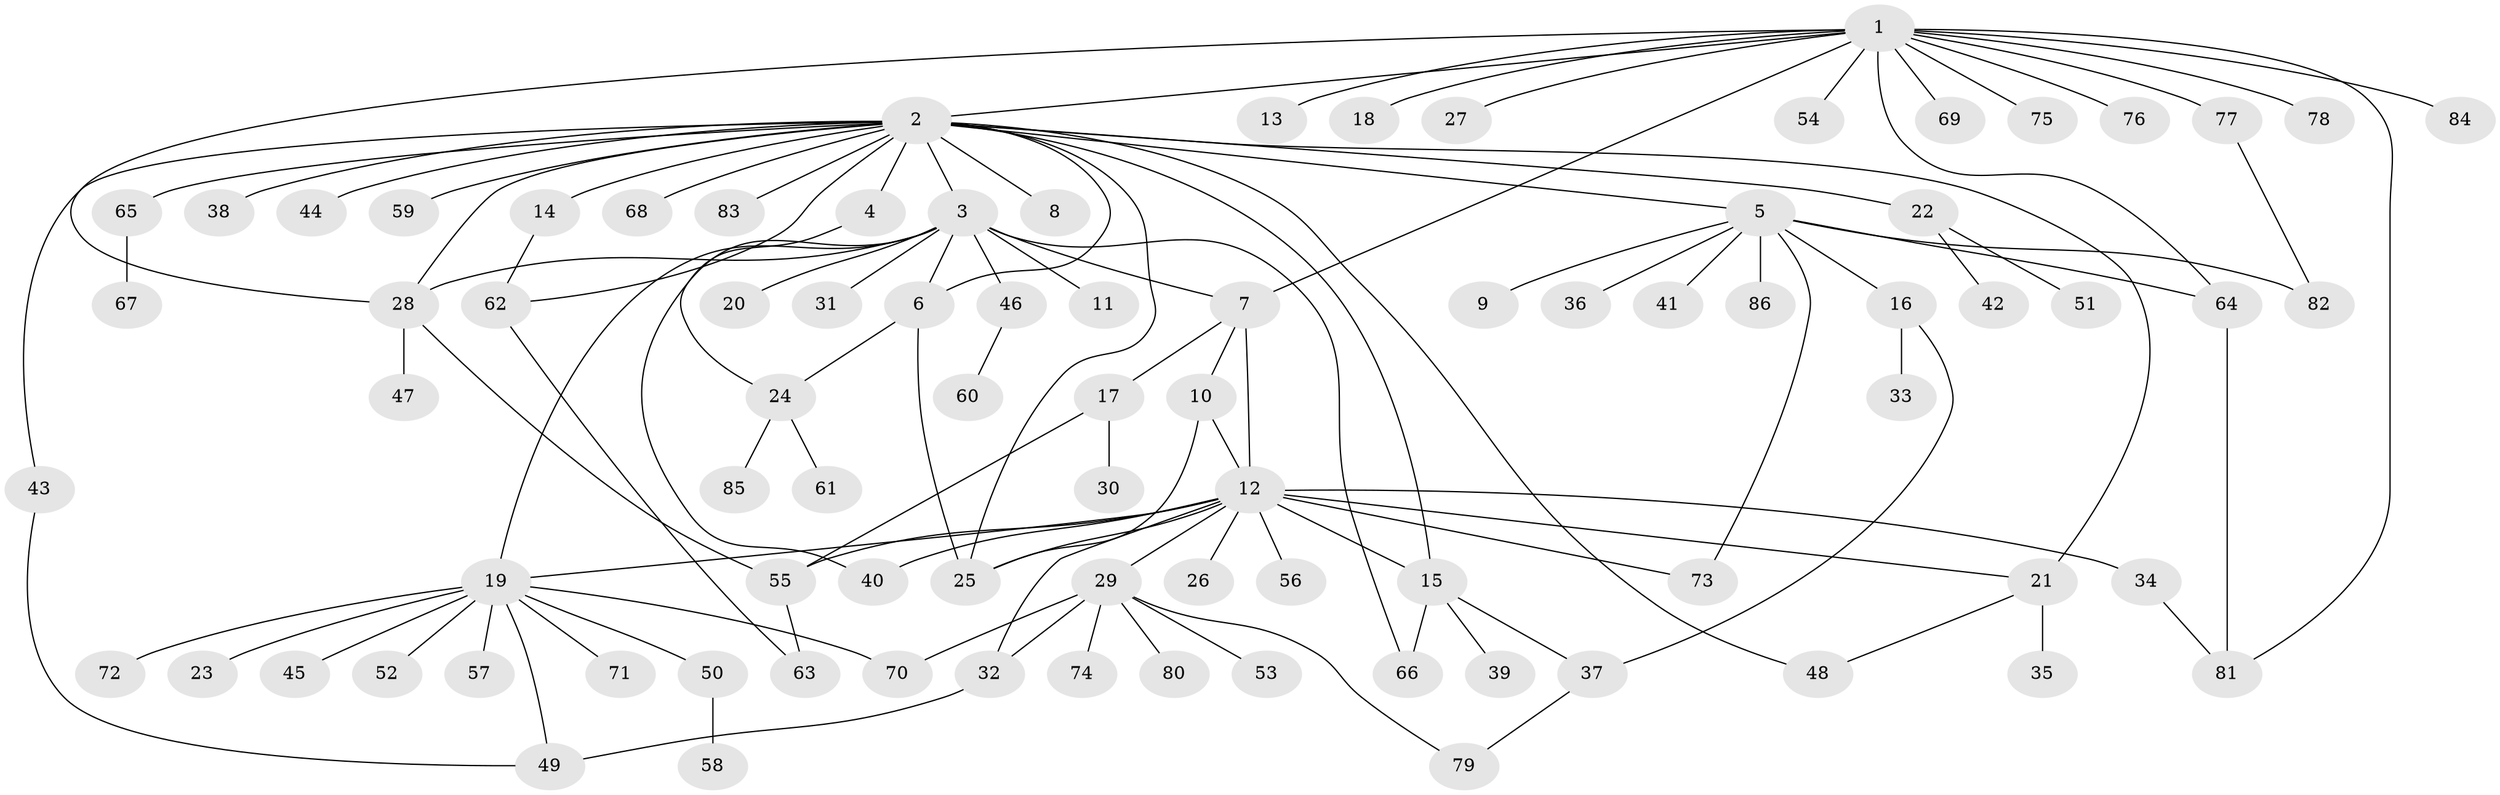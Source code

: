 // original degree distribution, {16: 0.00819672131147541, 26: 0.00819672131147541, 15: 0.01639344262295082, 3: 0.05737704918032787, 11: 0.00819672131147541, 5: 0.03278688524590164, 6: 0.02459016393442623, 1: 0.5655737704918032, 4: 0.06557377049180328, 13: 0.00819672131147541, 8: 0.00819672131147541, 2: 0.19672131147540983}
// Generated by graph-tools (version 1.1) at 2025/50/03/04/25 22:50:04]
// undirected, 86 vertices, 115 edges
graph export_dot {
  node [color=gray90,style=filled];
  1;
  2;
  3;
  4;
  5;
  6;
  7;
  8;
  9;
  10;
  11;
  12;
  13;
  14;
  15;
  16;
  17;
  18;
  19;
  20;
  21;
  22;
  23;
  24;
  25;
  26;
  27;
  28;
  29;
  30;
  31;
  32;
  33;
  34;
  35;
  36;
  37;
  38;
  39;
  40;
  41;
  42;
  43;
  44;
  45;
  46;
  47;
  48;
  49;
  50;
  51;
  52;
  53;
  54;
  55;
  56;
  57;
  58;
  59;
  60;
  61;
  62;
  63;
  64;
  65;
  66;
  67;
  68;
  69;
  70;
  71;
  72;
  73;
  74;
  75;
  76;
  77;
  78;
  79;
  80;
  81;
  82;
  83;
  84;
  85;
  86;
  1 -- 2 [weight=1.0];
  1 -- 7 [weight=1.0];
  1 -- 13 [weight=1.0];
  1 -- 18 [weight=1.0];
  1 -- 27 [weight=1.0];
  1 -- 28 [weight=1.0];
  1 -- 54 [weight=1.0];
  1 -- 64 [weight=1.0];
  1 -- 69 [weight=1.0];
  1 -- 75 [weight=1.0];
  1 -- 76 [weight=1.0];
  1 -- 77 [weight=1.0];
  1 -- 78 [weight=1.0];
  1 -- 81 [weight=1.0];
  1 -- 84 [weight=1.0];
  2 -- 3 [weight=1.0];
  2 -- 4 [weight=1.0];
  2 -- 5 [weight=1.0];
  2 -- 6 [weight=1.0];
  2 -- 8 [weight=1.0];
  2 -- 14 [weight=1.0];
  2 -- 15 [weight=1.0];
  2 -- 21 [weight=1.0];
  2 -- 22 [weight=2.0];
  2 -- 25 [weight=1.0];
  2 -- 28 [weight=1.0];
  2 -- 38 [weight=1.0];
  2 -- 43 [weight=1.0];
  2 -- 44 [weight=1.0];
  2 -- 48 [weight=1.0];
  2 -- 59 [weight=1.0];
  2 -- 62 [weight=1.0];
  2 -- 65 [weight=1.0];
  2 -- 68 [weight=1.0];
  2 -- 83 [weight=1.0];
  3 -- 6 [weight=1.0];
  3 -- 7 [weight=1.0];
  3 -- 11 [weight=1.0];
  3 -- 19 [weight=1.0];
  3 -- 20 [weight=1.0];
  3 -- 28 [weight=1.0];
  3 -- 31 [weight=1.0];
  3 -- 40 [weight=1.0];
  3 -- 46 [weight=1.0];
  3 -- 66 [weight=1.0];
  4 -- 24 [weight=1.0];
  5 -- 9 [weight=1.0];
  5 -- 16 [weight=1.0];
  5 -- 36 [weight=1.0];
  5 -- 41 [weight=1.0];
  5 -- 64 [weight=1.0];
  5 -- 73 [weight=1.0];
  5 -- 82 [weight=1.0];
  5 -- 86 [weight=1.0];
  6 -- 24 [weight=1.0];
  6 -- 25 [weight=1.0];
  7 -- 10 [weight=1.0];
  7 -- 12 [weight=1.0];
  7 -- 17 [weight=1.0];
  10 -- 12 [weight=1.0];
  10 -- 25 [weight=3.0];
  12 -- 15 [weight=1.0];
  12 -- 19 [weight=1.0];
  12 -- 21 [weight=1.0];
  12 -- 25 [weight=1.0];
  12 -- 26 [weight=1.0];
  12 -- 29 [weight=1.0];
  12 -- 32 [weight=1.0];
  12 -- 34 [weight=1.0];
  12 -- 40 [weight=1.0];
  12 -- 55 [weight=1.0];
  12 -- 56 [weight=1.0];
  12 -- 73 [weight=1.0];
  14 -- 62 [weight=1.0];
  15 -- 37 [weight=1.0];
  15 -- 39 [weight=1.0];
  15 -- 66 [weight=1.0];
  16 -- 33 [weight=1.0];
  16 -- 37 [weight=1.0];
  17 -- 30 [weight=1.0];
  17 -- 55 [weight=1.0];
  19 -- 23 [weight=1.0];
  19 -- 45 [weight=1.0];
  19 -- 49 [weight=1.0];
  19 -- 50 [weight=1.0];
  19 -- 52 [weight=1.0];
  19 -- 57 [weight=1.0];
  19 -- 70 [weight=1.0];
  19 -- 71 [weight=1.0];
  19 -- 72 [weight=1.0];
  21 -- 35 [weight=1.0];
  21 -- 48 [weight=1.0];
  22 -- 42 [weight=1.0];
  22 -- 51 [weight=1.0];
  24 -- 61 [weight=1.0];
  24 -- 85 [weight=1.0];
  28 -- 47 [weight=1.0];
  28 -- 55 [weight=1.0];
  29 -- 32 [weight=1.0];
  29 -- 53 [weight=1.0];
  29 -- 70 [weight=1.0];
  29 -- 74 [weight=1.0];
  29 -- 79 [weight=1.0];
  29 -- 80 [weight=1.0];
  32 -- 49 [weight=1.0];
  34 -- 81 [weight=1.0];
  37 -- 79 [weight=1.0];
  43 -- 49 [weight=1.0];
  46 -- 60 [weight=1.0];
  50 -- 58 [weight=1.0];
  55 -- 63 [weight=1.0];
  62 -- 63 [weight=1.0];
  64 -- 81 [weight=1.0];
  65 -- 67 [weight=1.0];
  77 -- 82 [weight=1.0];
}

